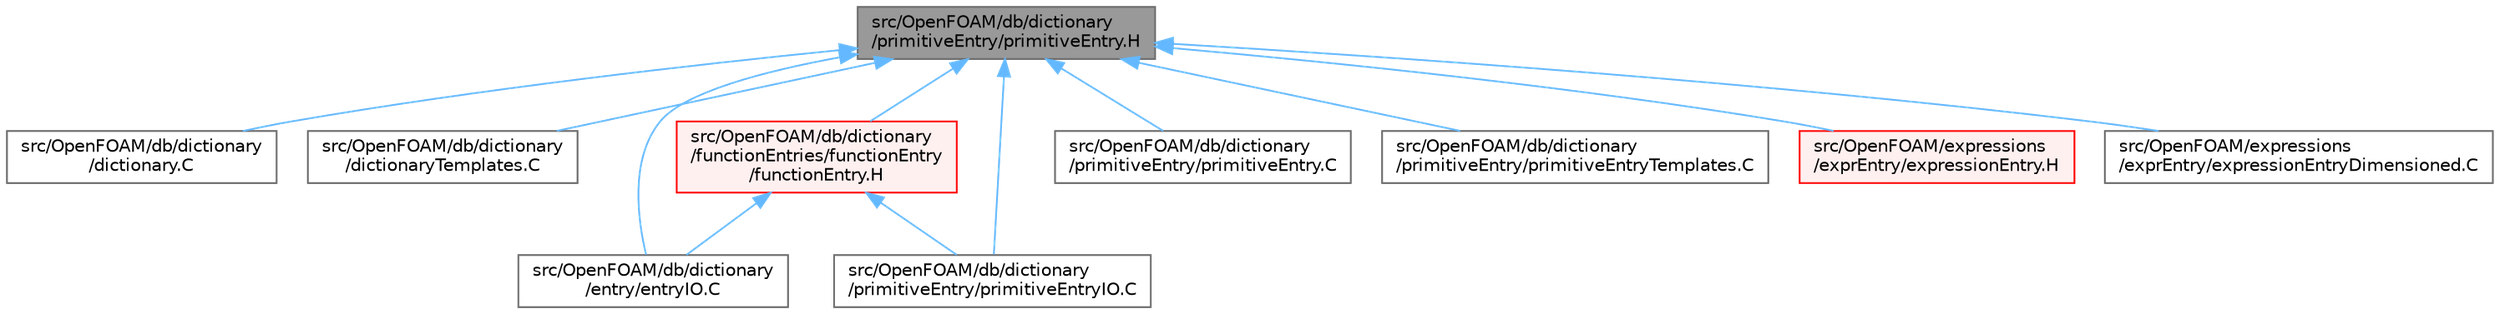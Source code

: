 digraph "src/OpenFOAM/db/dictionary/primitiveEntry/primitiveEntry.H"
{
 // LATEX_PDF_SIZE
  bgcolor="transparent";
  edge [fontname=Helvetica,fontsize=10,labelfontname=Helvetica,labelfontsize=10];
  node [fontname=Helvetica,fontsize=10,shape=box,height=0.2,width=0.4];
  Node1 [id="Node000001",label="src/OpenFOAM/db/dictionary\l/primitiveEntry/primitiveEntry.H",height=0.2,width=0.4,color="gray40", fillcolor="grey60", style="filled", fontcolor="black",tooltip=" "];
  Node1 -> Node2 [id="edge1_Node000001_Node000002",dir="back",color="steelblue1",style="solid",tooltip=" "];
  Node2 [id="Node000002",label="src/OpenFOAM/db/dictionary\l/dictionary.C",height=0.2,width=0.4,color="grey40", fillcolor="white", style="filled",URL="$dictionary_8C.html",tooltip=" "];
  Node1 -> Node3 [id="edge2_Node000001_Node000003",dir="back",color="steelblue1",style="solid",tooltip=" "];
  Node3 [id="Node000003",label="src/OpenFOAM/db/dictionary\l/dictionaryTemplates.C",height=0.2,width=0.4,color="grey40", fillcolor="white", style="filled",URL="$dictionaryTemplates_8C.html",tooltip=" "];
  Node1 -> Node4 [id="edge3_Node000001_Node000004",dir="back",color="steelblue1",style="solid",tooltip=" "];
  Node4 [id="Node000004",label="src/OpenFOAM/db/dictionary\l/entry/entryIO.C",height=0.2,width=0.4,color="grey40", fillcolor="white", style="filled",URL="$entryIO_8C.html",tooltip=" "];
  Node1 -> Node5 [id="edge4_Node000001_Node000005",dir="back",color="steelblue1",style="solid",tooltip=" "];
  Node5 [id="Node000005",label="src/OpenFOAM/db/dictionary\l/functionEntries/functionEntry\l/functionEntry.H",height=0.2,width=0.4,color="red", fillcolor="#FFF0F0", style="filled",URL="$functionEntry_8H.html",tooltip=" "];
  Node5 -> Node4 [id="edge5_Node000005_Node000004",dir="back",color="steelblue1",style="solid",tooltip=" "];
  Node5 -> Node12 [id="edge6_Node000005_Node000012",dir="back",color="steelblue1",style="solid",tooltip=" "];
  Node12 [id="Node000012",label="src/OpenFOAM/db/dictionary\l/primitiveEntry/primitiveEntryIO.C",height=0.2,width=0.4,color="grey40", fillcolor="white", style="filled",URL="$primitiveEntryIO_8C.html",tooltip=" "];
  Node1 -> Node33 [id="edge7_Node000001_Node000033",dir="back",color="steelblue1",style="solid",tooltip=" "];
  Node33 [id="Node000033",label="src/OpenFOAM/db/dictionary\l/primitiveEntry/primitiveEntry.C",height=0.2,width=0.4,color="grey40", fillcolor="white", style="filled",URL="$primitiveEntry_8C.html",tooltip=" "];
  Node1 -> Node12 [id="edge8_Node000001_Node000012",dir="back",color="steelblue1",style="solid",tooltip=" "];
  Node1 -> Node34 [id="edge9_Node000001_Node000034",dir="back",color="steelblue1",style="solid",tooltip=" "];
  Node34 [id="Node000034",label="src/OpenFOAM/db/dictionary\l/primitiveEntry/primitiveEntryTemplates.C",height=0.2,width=0.4,color="grey40", fillcolor="white", style="filled",URL="$primitiveEntryTemplates_8C.html",tooltip=" "];
  Node1 -> Node35 [id="edge10_Node000001_Node000035",dir="back",color="steelblue1",style="solid",tooltip=" "];
  Node35 [id="Node000035",label="src/OpenFOAM/expressions\l/exprEntry/expressionEntry.H",height=0.2,width=0.4,color="red", fillcolor="#FFF0F0", style="filled",URL="$expressionEntry_8H.html",tooltip=" "];
  Node1 -> Node41 [id="edge11_Node000001_Node000041",dir="back",color="steelblue1",style="solid",tooltip=" "];
  Node41 [id="Node000041",label="src/OpenFOAM/expressions\l/exprEntry/expressionEntryDimensioned.C",height=0.2,width=0.4,color="grey40", fillcolor="white", style="filled",URL="$expressionEntryDimensioned_8C.html",tooltip=" "];
}
